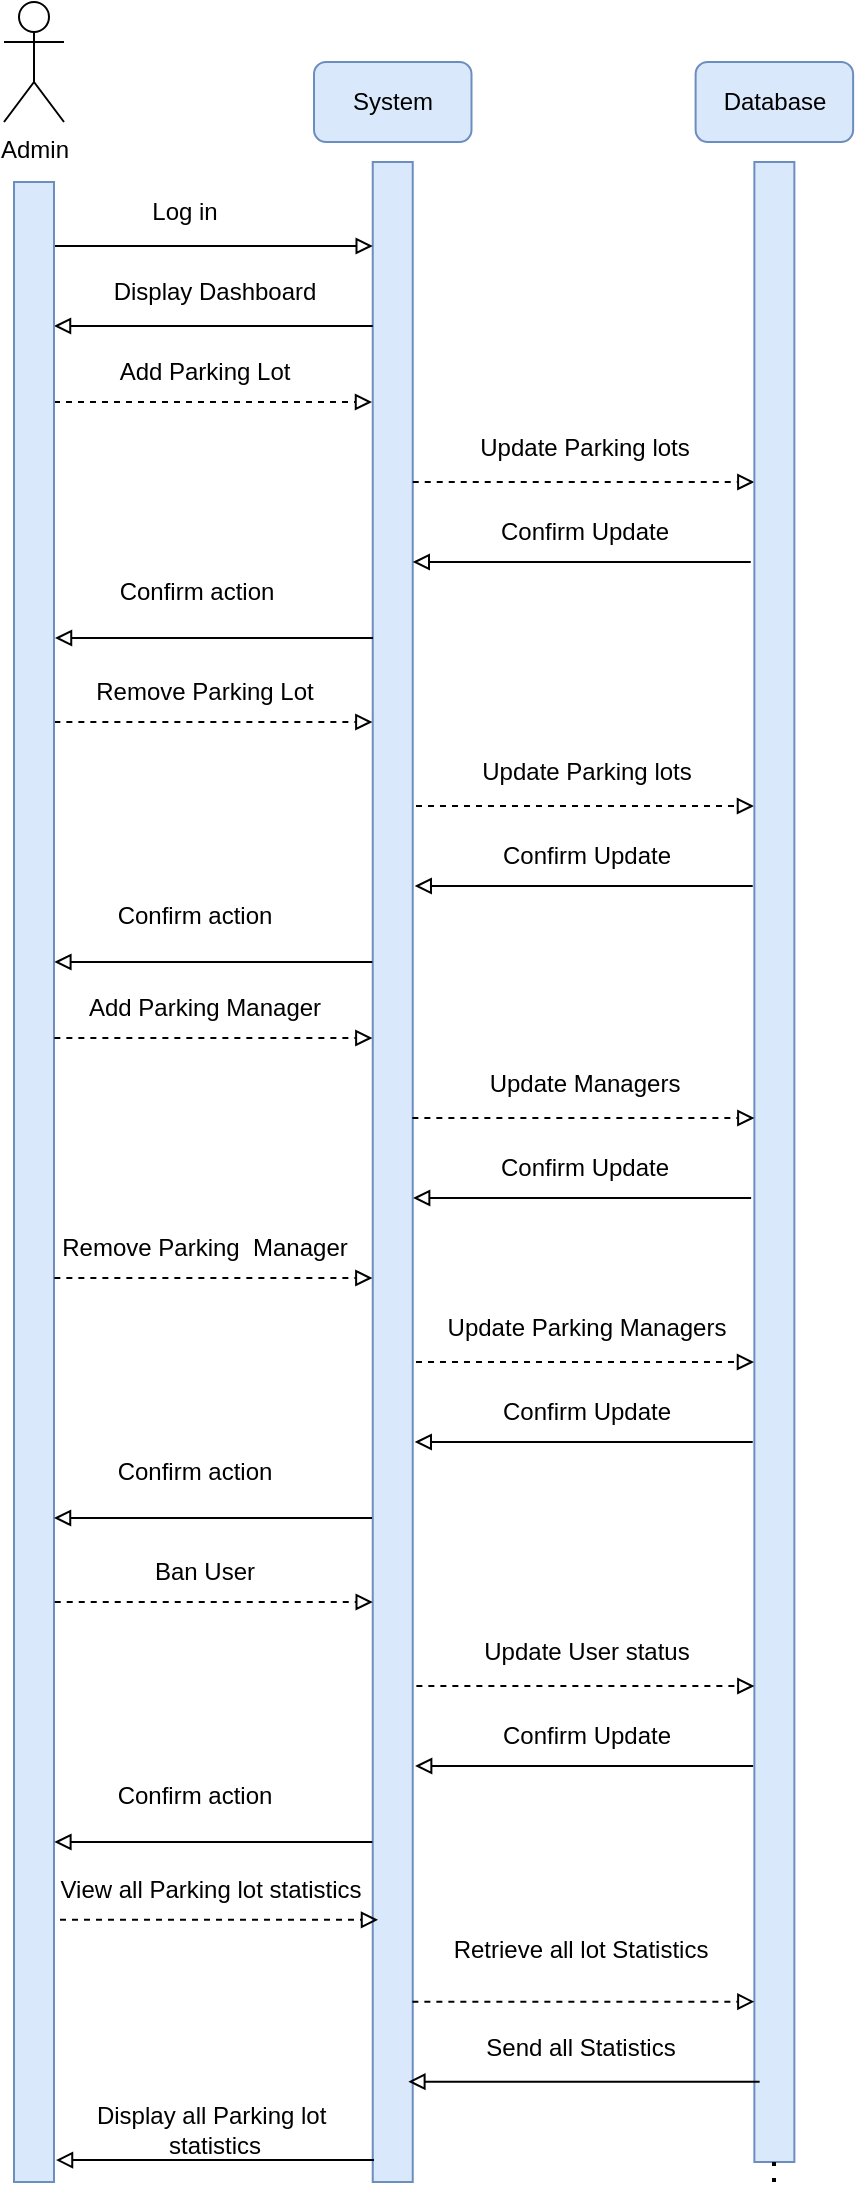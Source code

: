 <mxfile version="24.4.8" type="device">
  <diagram name="Page-1" id="jdimXCGrJPXZahSR8788">
    <mxGraphModel dx="1036" dy="606" grid="1" gridSize="10" guides="1" tooltips="1" connect="1" arrows="1" fold="1" page="1" pageScale="1" pageWidth="850" pageHeight="1100" math="0" shadow="0">
      <root>
        <mxCell id="0" />
        <mxCell id="1" parent="0" />
        <mxCell id="hDFWLcdGjSgrP2EScpw6-1" value="Admin" style="shape=umlActor;verticalLabelPosition=bottom;verticalAlign=top;html=1;outlineConnect=0;" parent="1" vertex="1">
          <mxGeometry x="125" width="30" height="60" as="geometry" />
        </mxCell>
        <mxCell id="hDFWLcdGjSgrP2EScpw6-4" value="System" style="rounded=1;whiteSpace=wrap;html=1;fillColor=#dae8fc;strokeColor=#6c8ebf;" parent="1" vertex="1">
          <mxGeometry x="280" y="30" width="78.75" height="40" as="geometry" />
        </mxCell>
        <mxCell id="hDFWLcdGjSgrP2EScpw6-5" value="" style="html=1;points=[[0,0,0,0,5],[0,1,0,0,-5],[1,0,0,0,5],[1,1,0,0,-5]];perimeter=orthogonalPerimeter;outlineConnect=0;targetShapes=umlLifeline;portConstraint=eastwest;newEdgeStyle={&quot;curved&quot;:0,&quot;rounded&quot;:0};fillColor=#dae8fc;strokeColor=#6c8ebf;" parent="1" vertex="1">
          <mxGeometry x="309.37" y="80" width="20" height="1010" as="geometry" />
        </mxCell>
        <mxCell id="_EOBsJUo3Wk-unAV2DfD-1" value="" style="endArrow=block;html=1;rounded=0;endFill=0;" parent="1" target="hDFWLcdGjSgrP2EScpw6-5" edge="1">
          <mxGeometry width="50" height="50" relative="1" as="geometry">
            <mxPoint x="145" y="122" as="sourcePoint" />
            <mxPoint x="304" y="122" as="targetPoint" />
            <Array as="points">
              <mxPoint x="235" y="122" />
              <mxPoint x="275" y="122" />
            </Array>
          </mxGeometry>
        </mxCell>
        <mxCell id="_EOBsJUo3Wk-unAV2DfD-2" value="Log in" style="text;html=1;align=center;verticalAlign=middle;resizable=0;points=[];autosize=1;strokeColor=none;fillColor=none;" parent="1" vertex="1">
          <mxGeometry x="185" y="90" width="60" height="30" as="geometry" />
        </mxCell>
        <mxCell id="_EOBsJUo3Wk-unAV2DfD-3" value="" style="endArrow=block;html=1;rounded=0;endFill=0;" parent="1" source="hDFWLcdGjSgrP2EScpw6-2" edge="1">
          <mxGeometry width="50" height="50" relative="1" as="geometry">
            <mxPoint x="304" y="162" as="sourcePoint" />
            <mxPoint x="145.38" y="162" as="targetPoint" />
            <Array as="points" />
          </mxGeometry>
        </mxCell>
        <mxCell id="_EOBsJUo3Wk-unAV2DfD-4" value="Display Dashboard" style="text;html=1;align=center;verticalAlign=middle;resizable=0;points=[];autosize=1;strokeColor=none;fillColor=none;" parent="1" vertex="1">
          <mxGeometry x="170" y="130" width="120" height="30" as="geometry" />
        </mxCell>
        <mxCell id="_EOBsJUo3Wk-unAV2DfD-6" value="" style="endArrow=block;html=1;rounded=0;endFill=0;dashed=1;" parent="1" edge="1">
          <mxGeometry width="50" height="50" relative="1" as="geometry">
            <mxPoint x="150" y="200" as="sourcePoint" />
            <mxPoint x="309" y="200" as="targetPoint" />
            <Array as="points">
              <mxPoint x="240" y="200" />
              <mxPoint x="280" y="200" />
            </Array>
          </mxGeometry>
        </mxCell>
        <mxCell id="_EOBsJUo3Wk-unAV2DfD-7" value="Add Parking Lot" style="text;html=1;align=center;verticalAlign=middle;resizable=0;points=[];autosize=1;strokeColor=none;fillColor=none;" parent="1" vertex="1">
          <mxGeometry x="170" y="170" width="110" height="30" as="geometry" />
        </mxCell>
        <mxCell id="_EOBsJUo3Wk-unAV2DfD-8" value="" style="endArrow=block;html=1;rounded=0;endFill=0;dashed=1;" parent="1" source="hDFWLcdGjSgrP2EScpw6-5" target="_EOBsJUo3Wk-unAV2DfD-20" edge="1">
          <mxGeometry width="50" height="50" relative="1" as="geometry">
            <mxPoint x="340" y="240" as="sourcePoint" />
            <mxPoint x="505" y="240" as="targetPoint" />
            <Array as="points">
              <mxPoint x="420" y="240" />
              <mxPoint x="460" y="240" />
            </Array>
          </mxGeometry>
        </mxCell>
        <mxCell id="_EOBsJUo3Wk-unAV2DfD-9" value="Update Parking lots" style="text;html=1;align=center;verticalAlign=middle;resizable=0;points=[];autosize=1;strokeColor=none;fillColor=none;" parent="1" vertex="1">
          <mxGeometry x="350" y="208" width="130" height="30" as="geometry" />
        </mxCell>
        <mxCell id="_EOBsJUo3Wk-unAV2DfD-10" value="" style="endArrow=block;html=1;rounded=0;endFill=0;" parent="1" edge="1">
          <mxGeometry width="50" height="50" relative="1" as="geometry">
            <mxPoint x="498.38" y="280" as="sourcePoint" />
            <mxPoint x="329.38" y="280" as="targetPoint" />
            <Array as="points">
              <mxPoint x="459.38" y="280" />
              <mxPoint x="419.38" y="280" />
            </Array>
          </mxGeometry>
        </mxCell>
        <mxCell id="_EOBsJUo3Wk-unAV2DfD-11" value="Confirm Update" style="text;html=1;align=center;verticalAlign=middle;resizable=0;points=[];autosize=1;strokeColor=none;fillColor=none;" parent="1" vertex="1">
          <mxGeometry x="360" y="250" width="110" height="30" as="geometry" />
        </mxCell>
        <mxCell id="_EOBsJUo3Wk-unAV2DfD-12" value="" style="endArrow=block;html=1;rounded=0;endFill=0;dashed=1;" parent="1" edge="1">
          <mxGeometry width="50" height="50" relative="1" as="geometry">
            <mxPoint x="150.18" y="360" as="sourcePoint" />
            <mxPoint x="309.18" y="360" as="targetPoint" />
            <Array as="points">
              <mxPoint x="240.18" y="360" />
              <mxPoint x="280.18" y="360" />
            </Array>
          </mxGeometry>
        </mxCell>
        <mxCell id="_EOBsJUo3Wk-unAV2DfD-13" value="Remove Parking Lot" style="text;html=1;align=center;verticalAlign=middle;resizable=0;points=[];autosize=1;strokeColor=none;fillColor=none;" parent="1" vertex="1">
          <mxGeometry x="160.18" y="330" width="130" height="30" as="geometry" />
        </mxCell>
        <mxCell id="_EOBsJUo3Wk-unAV2DfD-14" value="" style="endArrow=block;html=1;rounded=0;endFill=0;dashed=1;" parent="1" edge="1">
          <mxGeometry width="50" height="50" relative="1" as="geometry">
            <mxPoint x="330.99" y="402" as="sourcePoint" />
            <mxPoint x="499.99" y="402" as="targetPoint" />
            <Array as="points">
              <mxPoint x="420.99" y="402" />
              <mxPoint x="460.99" y="402" />
            </Array>
          </mxGeometry>
        </mxCell>
        <mxCell id="_EOBsJUo3Wk-unAV2DfD-15" value="Update Parking lots" style="text;html=1;align=center;verticalAlign=middle;resizable=0;points=[];autosize=1;strokeColor=none;fillColor=none;" parent="1" vertex="1">
          <mxGeometry x="350.99" y="370" width="130" height="30" as="geometry" />
        </mxCell>
        <mxCell id="_EOBsJUo3Wk-unAV2DfD-16" value="" style="endArrow=block;html=1;rounded=0;endFill=0;" parent="1" edge="1">
          <mxGeometry width="50" height="50" relative="1" as="geometry">
            <mxPoint x="499.37" y="442" as="sourcePoint" />
            <mxPoint x="330.37" y="442" as="targetPoint" />
            <Array as="points">
              <mxPoint x="460.37" y="442" />
              <mxPoint x="420.37" y="442" />
            </Array>
          </mxGeometry>
        </mxCell>
        <mxCell id="_EOBsJUo3Wk-unAV2DfD-17" value="Confirm Update" style="text;html=1;align=center;verticalAlign=middle;resizable=0;points=[];autosize=1;strokeColor=none;fillColor=none;" parent="1" vertex="1">
          <mxGeometry x="360.99" y="412" width="110" height="30" as="geometry" />
        </mxCell>
        <mxCell id="_EOBsJUo3Wk-unAV2DfD-18" value="" style="endArrow=block;html=1;rounded=0;endFill=0;" parent="1" source="hDFWLcdGjSgrP2EScpw6-5" target="hDFWLcdGjSgrP2EScpw6-2" edge="1">
          <mxGeometry width="50" height="50" relative="1" as="geometry">
            <mxPoint x="309" y="162" as="sourcePoint" />
            <mxPoint x="145.38" y="162" as="targetPoint" />
            <Array as="points">
              <mxPoint x="275.38" y="162" />
              <mxPoint x="235.38" y="162" />
            </Array>
          </mxGeometry>
        </mxCell>
        <mxCell id="hDFWLcdGjSgrP2EScpw6-2" value="" style="html=1;points=[[0,0,0,0,5],[0,1,0,0,-5],[1,0,0,0,5],[1,1,0,0,-5]];perimeter=orthogonalPerimeter;outlineConnect=0;targetShapes=umlLifeline;portConstraint=eastwest;newEdgeStyle={&quot;curved&quot;:0,&quot;rounded&quot;:0};fillColor=#dae8fc;strokeColor=#6c8ebf;" parent="1" vertex="1">
          <mxGeometry x="130" y="90" width="20" height="1000" as="geometry" />
        </mxCell>
        <mxCell id="_EOBsJUo3Wk-unAV2DfD-19" value="Database" style="rounded=1;whiteSpace=wrap;html=1;fillColor=#dae8fc;strokeColor=#6c8ebf;" parent="1" vertex="1">
          <mxGeometry x="470.81" y="30" width="78.75" height="40" as="geometry" />
        </mxCell>
        <mxCell id="_EOBsJUo3Wk-unAV2DfD-20" value="" style="html=1;points=[[0,0,0,0,5],[0,1,0,0,-5],[1,0,0,0,5],[1,1,0,0,-5]];perimeter=orthogonalPerimeter;outlineConnect=0;targetShapes=umlLifeline;portConstraint=eastwest;newEdgeStyle={&quot;curved&quot;:0,&quot;rounded&quot;:0};fillColor=#dae8fc;strokeColor=#6c8ebf;" parent="1" vertex="1">
          <mxGeometry x="500.18" y="80" width="20" height="1000" as="geometry" />
        </mxCell>
        <mxCell id="_EOBsJUo3Wk-unAV2DfD-47" value="" style="endArrow=block;html=1;rounded=0;endFill=0;dashed=1;" parent="1" edge="1">
          <mxGeometry width="50" height="50" relative="1" as="geometry">
            <mxPoint x="150.18" y="518" as="sourcePoint" />
            <mxPoint x="309.18" y="518" as="targetPoint" />
            <Array as="points">
              <mxPoint x="240.18" y="518" />
              <mxPoint x="280.18" y="518" />
            </Array>
          </mxGeometry>
        </mxCell>
        <mxCell id="_EOBsJUo3Wk-unAV2DfD-48" value="Add Parking Manager" style="text;html=1;align=center;verticalAlign=middle;resizable=0;points=[];autosize=1;strokeColor=none;fillColor=none;" parent="1" vertex="1">
          <mxGeometry x="155.18" y="488" width="140" height="30" as="geometry" />
        </mxCell>
        <mxCell id="_EOBsJUo3Wk-unAV2DfD-49" value="" style="endArrow=block;html=1;rounded=0;endFill=0;dashed=1;" parent="1" edge="1">
          <mxGeometry width="50" height="50" relative="1" as="geometry">
            <mxPoint x="329.18" y="558" as="sourcePoint" />
            <mxPoint x="500.18" y="558" as="targetPoint" />
            <Array as="points">
              <mxPoint x="420.18" y="558" />
              <mxPoint x="460.18" y="558" />
            </Array>
          </mxGeometry>
        </mxCell>
        <mxCell id="_EOBsJUo3Wk-unAV2DfD-50" value="Update Managers" style="text;html=1;align=center;verticalAlign=middle;resizable=0;points=[];autosize=1;strokeColor=none;fillColor=none;" parent="1" vertex="1">
          <mxGeometry x="355.18" y="526" width="120" height="30" as="geometry" />
        </mxCell>
        <mxCell id="_EOBsJUo3Wk-unAV2DfD-51" value="" style="endArrow=block;html=1;rounded=0;endFill=0;" parent="1" edge="1">
          <mxGeometry width="50" height="50" relative="1" as="geometry">
            <mxPoint x="498.56" y="598" as="sourcePoint" />
            <mxPoint x="329.56" y="598" as="targetPoint" />
            <Array as="points">
              <mxPoint x="459.56" y="598" />
              <mxPoint x="419.56" y="598" />
            </Array>
          </mxGeometry>
        </mxCell>
        <mxCell id="_EOBsJUo3Wk-unAV2DfD-52" value="Confirm Update" style="text;html=1;align=center;verticalAlign=middle;resizable=0;points=[];autosize=1;strokeColor=none;fillColor=none;" parent="1" vertex="1">
          <mxGeometry x="360.18" y="568" width="110" height="30" as="geometry" />
        </mxCell>
        <mxCell id="_EOBsJUo3Wk-unAV2DfD-53" value="" style="endArrow=block;html=1;rounded=0;endFill=0;dashed=1;" parent="1" edge="1">
          <mxGeometry width="50" height="50" relative="1" as="geometry">
            <mxPoint x="150.18" y="638" as="sourcePoint" />
            <mxPoint x="309.18" y="638" as="targetPoint" />
            <Array as="points">
              <mxPoint x="240.18" y="638" />
              <mxPoint x="280.18" y="638" />
            </Array>
          </mxGeometry>
        </mxCell>
        <mxCell id="_EOBsJUo3Wk-unAV2DfD-54" value="Remove Parking&amp;nbsp; Manager" style="text;html=1;align=center;verticalAlign=middle;resizable=0;points=[];autosize=1;strokeColor=none;fillColor=none;" parent="1" vertex="1">
          <mxGeometry x="140.18" y="608" width="170" height="30" as="geometry" />
        </mxCell>
        <mxCell id="_EOBsJUo3Wk-unAV2DfD-55" value="" style="endArrow=block;html=1;rounded=0;endFill=0;dashed=1;" parent="1" edge="1">
          <mxGeometry width="50" height="50" relative="1" as="geometry">
            <mxPoint x="330.99" y="680" as="sourcePoint" />
            <mxPoint x="499.99" y="680" as="targetPoint" />
            <Array as="points">
              <mxPoint x="420.99" y="680" />
              <mxPoint x="460.99" y="680" />
            </Array>
          </mxGeometry>
        </mxCell>
        <mxCell id="_EOBsJUo3Wk-unAV2DfD-56" value="Update Parking Managers" style="text;html=1;align=center;verticalAlign=middle;resizable=0;points=[];autosize=1;strokeColor=none;fillColor=none;" parent="1" vertex="1">
          <mxGeometry x="335.99" y="648" width="160" height="30" as="geometry" />
        </mxCell>
        <mxCell id="_EOBsJUo3Wk-unAV2DfD-57" value="" style="endArrow=block;html=1;rounded=0;endFill=0;" parent="1" edge="1">
          <mxGeometry width="50" height="50" relative="1" as="geometry">
            <mxPoint x="499.37" y="720" as="sourcePoint" />
            <mxPoint x="330.37" y="720" as="targetPoint" />
            <Array as="points">
              <mxPoint x="460.37" y="720" />
              <mxPoint x="420.37" y="720" />
            </Array>
          </mxGeometry>
        </mxCell>
        <mxCell id="_EOBsJUo3Wk-unAV2DfD-58" value="Confirm Update" style="text;html=1;align=center;verticalAlign=middle;resizable=0;points=[];autosize=1;strokeColor=none;fillColor=none;" parent="1" vertex="1">
          <mxGeometry x="360.99" y="690" width="110" height="30" as="geometry" />
        </mxCell>
        <mxCell id="_EOBsJUo3Wk-unAV2DfD-59" value="" style="endArrow=block;html=1;rounded=0;endFill=0;" parent="1" edge="1">
          <mxGeometry width="50" height="50" relative="1" as="geometry">
            <mxPoint x="309.18" y="480" as="sourcePoint" />
            <mxPoint x="150.18" y="480" as="targetPoint" />
            <Array as="points">
              <mxPoint x="275.56" y="480" />
              <mxPoint x="235.56" y="480" />
            </Array>
          </mxGeometry>
        </mxCell>
        <mxCell id="_EOBsJUo3Wk-unAV2DfD-60" value="Confirm action" style="text;html=1;align=center;verticalAlign=middle;resizable=0;points=[];autosize=1;strokeColor=none;fillColor=none;" parent="1" vertex="1">
          <mxGeometry x="170.18" y="442" width="100" height="30" as="geometry" />
        </mxCell>
        <mxCell id="_EOBsJUo3Wk-unAV2DfD-62" value="" style="endArrow=block;html=1;rounded=0;endFill=0;" parent="1" edge="1">
          <mxGeometry width="50" height="50" relative="1" as="geometry">
            <mxPoint x="309.5" y="318" as="sourcePoint" />
            <mxPoint x="150.5" y="318" as="targetPoint" />
            <Array as="points">
              <mxPoint x="275.88" y="318" />
              <mxPoint x="235.88" y="318" />
            </Array>
          </mxGeometry>
        </mxCell>
        <mxCell id="_EOBsJUo3Wk-unAV2DfD-63" value="Confirm action" style="text;html=1;align=center;verticalAlign=middle;resizable=0;points=[];autosize=1;strokeColor=none;fillColor=none;" parent="1" vertex="1">
          <mxGeometry x="170.5" y="280" width="100" height="30" as="geometry" />
        </mxCell>
        <mxCell id="_EOBsJUo3Wk-unAV2DfD-65" value="" style="endArrow=block;html=1;rounded=0;endFill=0;" parent="1" edge="1">
          <mxGeometry width="50" height="50" relative="1" as="geometry">
            <mxPoint x="309" y="758" as="sourcePoint" />
            <mxPoint x="150" y="758" as="targetPoint" />
            <Array as="points">
              <mxPoint x="275.38" y="758" />
              <mxPoint x="235.38" y="758" />
            </Array>
          </mxGeometry>
        </mxCell>
        <mxCell id="_EOBsJUo3Wk-unAV2DfD-66" value="Confirm action" style="text;html=1;align=center;verticalAlign=middle;resizable=0;points=[];autosize=1;strokeColor=none;fillColor=none;" parent="1" vertex="1">
          <mxGeometry x="170" y="720" width="100" height="30" as="geometry" />
        </mxCell>
        <mxCell id="_EOBsJUo3Wk-unAV2DfD-84" value="" style="endArrow=block;html=1;rounded=0;endFill=0;dashed=1;" parent="1" edge="1">
          <mxGeometry width="50" height="50" relative="1" as="geometry">
            <mxPoint x="150.37" y="800" as="sourcePoint" />
            <mxPoint x="309.37" y="800" as="targetPoint" />
            <Array as="points">
              <mxPoint x="240.37" y="800" />
              <mxPoint x="280.37" y="800" />
            </Array>
          </mxGeometry>
        </mxCell>
        <mxCell id="_EOBsJUo3Wk-unAV2DfD-85" value="Ban User" style="text;html=1;align=center;verticalAlign=middle;resizable=0;points=[];autosize=1;strokeColor=none;fillColor=none;" parent="1" vertex="1">
          <mxGeometry x="190.37" y="770" width="70" height="30" as="geometry" />
        </mxCell>
        <mxCell id="_EOBsJUo3Wk-unAV2DfD-86" value="" style="endArrow=block;html=1;rounded=0;endFill=0;dashed=1;" parent="1" edge="1">
          <mxGeometry width="50" height="50" relative="1" as="geometry">
            <mxPoint x="331.18" y="842" as="sourcePoint" />
            <mxPoint x="500.18" y="842" as="targetPoint" />
            <Array as="points">
              <mxPoint x="421.18" y="842" />
              <mxPoint x="461.18" y="842" />
            </Array>
          </mxGeometry>
        </mxCell>
        <mxCell id="_EOBsJUo3Wk-unAV2DfD-87" value="Update User status" style="text;html=1;align=center;verticalAlign=middle;resizable=0;points=[];autosize=1;strokeColor=none;fillColor=none;" parent="1" vertex="1">
          <mxGeometry x="351.18" y="810" width="130" height="30" as="geometry" />
        </mxCell>
        <mxCell id="_EOBsJUo3Wk-unAV2DfD-88" value="" style="endArrow=block;html=1;rounded=0;endFill=0;" parent="1" edge="1">
          <mxGeometry width="50" height="50" relative="1" as="geometry">
            <mxPoint x="499.56" y="882" as="sourcePoint" />
            <mxPoint x="330.56" y="882" as="targetPoint" />
            <Array as="points">
              <mxPoint x="460.56" y="882" />
              <mxPoint x="420.56" y="882" />
            </Array>
          </mxGeometry>
        </mxCell>
        <mxCell id="_EOBsJUo3Wk-unAV2DfD-89" value="Confirm Update" style="text;html=1;align=center;verticalAlign=middle;resizable=0;points=[];autosize=1;strokeColor=none;fillColor=none;" parent="1" vertex="1">
          <mxGeometry x="361.18" y="852" width="110" height="30" as="geometry" />
        </mxCell>
        <mxCell id="_EOBsJUo3Wk-unAV2DfD-90" value="" style="endArrow=block;html=1;rounded=0;endFill=0;" parent="1" edge="1">
          <mxGeometry width="50" height="50" relative="1" as="geometry">
            <mxPoint x="309.19" y="920" as="sourcePoint" />
            <mxPoint x="150.19" y="920" as="targetPoint" />
            <Array as="points">
              <mxPoint x="275.57" y="920" />
              <mxPoint x="235.57" y="920" />
            </Array>
          </mxGeometry>
        </mxCell>
        <mxCell id="_EOBsJUo3Wk-unAV2DfD-91" value="Confirm action" style="text;html=1;align=center;verticalAlign=middle;resizable=0;points=[];autosize=1;strokeColor=none;fillColor=none;" parent="1" vertex="1">
          <mxGeometry x="170.19" y="882" width="100" height="30" as="geometry" />
        </mxCell>
        <mxCell id="_EOBsJUo3Wk-unAV2DfD-92" value="" style="endArrow=block;html=1;rounded=0;endFill=0;dashed=1;" parent="1" edge="1">
          <mxGeometry width="50" height="50" relative="1" as="geometry">
            <mxPoint x="153" y="958.9" as="sourcePoint" />
            <mxPoint x="312" y="958.9" as="targetPoint" />
            <Array as="points">
              <mxPoint x="243" y="958.9" />
              <mxPoint x="283" y="958.9" />
            </Array>
          </mxGeometry>
        </mxCell>
        <mxCell id="_EOBsJUo3Wk-unAV2DfD-93" value="View all Parking lot statistics" style="text;html=1;align=center;verticalAlign=middle;resizable=0;points=[];autosize=1;strokeColor=none;fillColor=none;" parent="1" vertex="1">
          <mxGeometry x="143" y="928.9" width="170" height="30" as="geometry" />
        </mxCell>
        <mxCell id="_EOBsJUo3Wk-unAV2DfD-94" value="" style="endArrow=block;html=1;rounded=0;endFill=0;dashed=1;" parent="1" edge="1">
          <mxGeometry width="50" height="50" relative="1" as="geometry">
            <mxPoint x="329.18" y="999.85" as="sourcePoint" />
            <mxPoint x="500.18" y="999.85" as="targetPoint" />
            <Array as="points">
              <mxPoint x="424.8" y="999.85" />
              <mxPoint x="464.8" y="999.85" />
            </Array>
          </mxGeometry>
        </mxCell>
        <mxCell id="_EOBsJUo3Wk-unAV2DfD-95" value="Retrieve all lot Statistics" style="text;html=1;align=center;verticalAlign=middle;resizable=0;points=[];autosize=1;strokeColor=none;fillColor=none;" parent="1" vertex="1">
          <mxGeometry x="337.81" y="958.9" width="150" height="30" as="geometry" />
        </mxCell>
        <mxCell id="_EOBsJUo3Wk-unAV2DfD-96" value="" style="endArrow=block;html=1;rounded=0;endFill=0;" parent="1" edge="1">
          <mxGeometry width="50" height="50" relative="1" as="geometry">
            <mxPoint x="502.81" y="1039.85" as="sourcePoint" />
            <mxPoint x="327.19" y="1039.85" as="targetPoint" />
            <Array as="points">
              <mxPoint x="462.19" y="1039.85" />
              <mxPoint x="422.19" y="1039.85" />
            </Array>
          </mxGeometry>
        </mxCell>
        <mxCell id="_EOBsJUo3Wk-unAV2DfD-97" value="Send all Statistics" style="text;html=1;align=center;verticalAlign=middle;resizable=0;points=[];autosize=1;strokeColor=none;fillColor=none;" parent="1" vertex="1">
          <mxGeometry x="352.81" y="1007.85" width="120" height="30" as="geometry" />
        </mxCell>
        <mxCell id="_EOBsJUo3Wk-unAV2DfD-98" value="" style="endArrow=block;html=1;rounded=0;endFill=0;" parent="1" edge="1">
          <mxGeometry width="50" height="50" relative="1" as="geometry">
            <mxPoint x="310" y="1079.05" as="sourcePoint" />
            <mxPoint x="151" y="1079.05" as="targetPoint" />
            <Array as="points">
              <mxPoint x="281" y="1079.05" />
              <mxPoint x="241" y="1079.05" />
            </Array>
          </mxGeometry>
        </mxCell>
        <mxCell id="_EOBsJUo3Wk-unAV2DfD-99" value="Display all Parking lot&amp;nbsp;&lt;div&gt;statistics&lt;/div&gt;" style="text;html=1;align=center;verticalAlign=middle;resizable=0;points=[];autosize=1;strokeColor=none;fillColor=none;" parent="1" vertex="1">
          <mxGeometry x="160" y="1044.05" width="140" height="40" as="geometry" />
        </mxCell>
        <mxCell id="_EOBsJUo3Wk-unAV2DfD-100" value="" style="endArrow=none;dashed=1;html=1;dashPattern=1 3;strokeWidth=2;rounded=0;" parent="1" target="_EOBsJUo3Wk-unAV2DfD-20" edge="1">
          <mxGeometry width="50" height="50" relative="1" as="geometry">
            <mxPoint x="510" y="1090" as="sourcePoint" />
            <mxPoint x="370" y="1010" as="targetPoint" />
          </mxGeometry>
        </mxCell>
      </root>
    </mxGraphModel>
  </diagram>
</mxfile>
